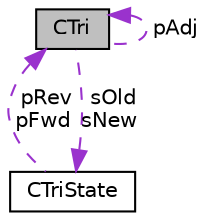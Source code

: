 digraph "CTri"
{
  edge [fontname="Helvetica",fontsize="10",labelfontname="Helvetica",labelfontsize="10"];
  node [fontname="Helvetica",fontsize="10",shape=record];
  Node1 [label="CTri",height=0.2,width=0.4,color="black", fillcolor="grey75", style="filled", fontcolor="black"];
  Node1 -> Node1 [dir="back",color="darkorchid3",fontsize="10",style="dashed",label=" pAdj" ,fontname="Helvetica"];
  Node2 -> Node1 [dir="back",color="darkorchid3",fontsize="10",style="dashed",label=" sOld\nsNew" ,fontname="Helvetica"];
  Node2 [label="CTriState",height=0.2,width=0.4,color="black", fillcolor="white", style="filled",URL="$class_c_tri_state.html"];
  Node1 -> Node2 [dir="back",color="darkorchid3",fontsize="10",style="dashed",label=" pRev\npFwd" ,fontname="Helvetica"];
}
